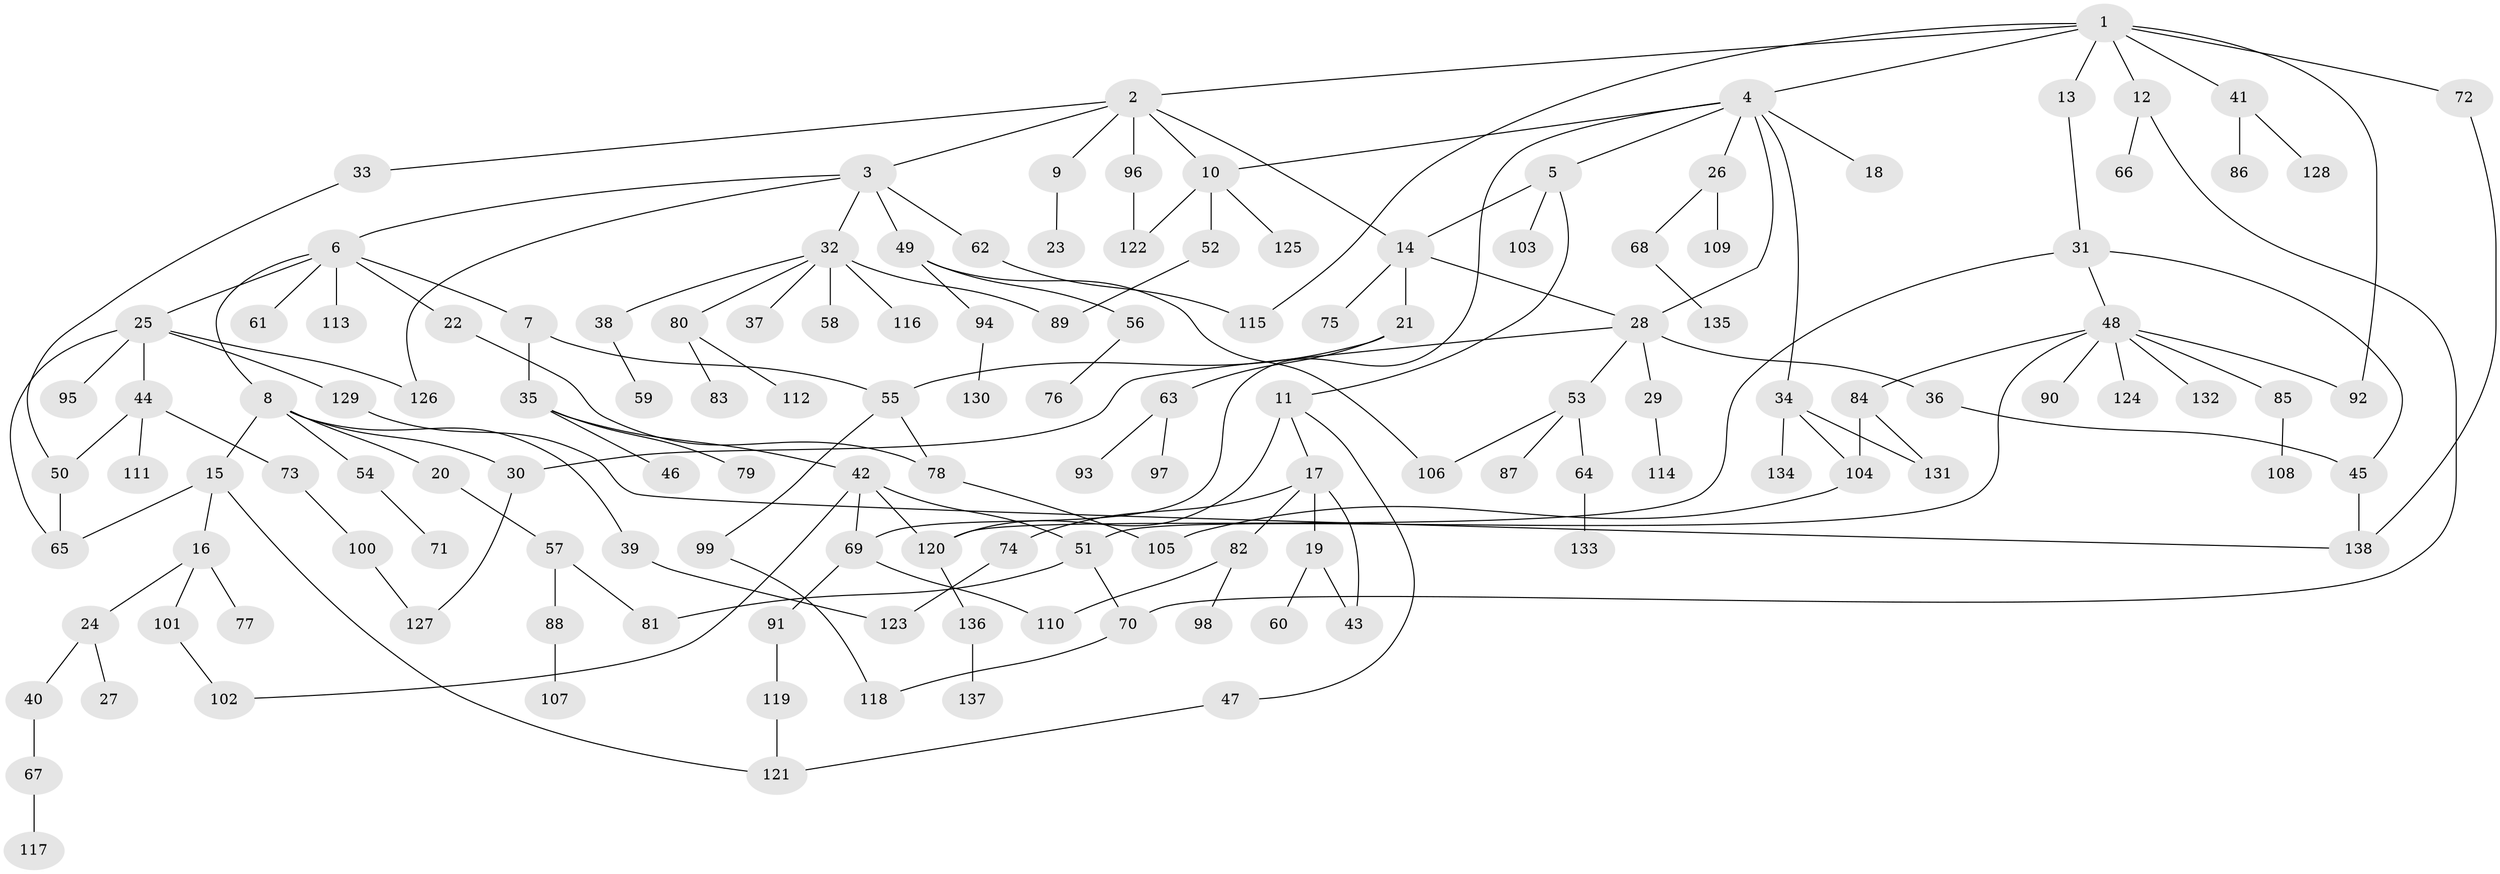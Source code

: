 // coarse degree distribution, {3: 0.0975609756097561, 1: 0.6585365853658537, 2: 0.0975609756097561, 9: 0.024390243902439025, 7: 0.024390243902439025, 10: 0.024390243902439025, 6: 0.024390243902439025, 4: 0.024390243902439025, 15: 0.024390243902439025}
// Generated by graph-tools (version 1.1) at 2025/46/03/04/25 21:46:07]
// undirected, 138 vertices, 172 edges
graph export_dot {
graph [start="1"]
  node [color=gray90,style=filled];
  1;
  2;
  3;
  4;
  5;
  6;
  7;
  8;
  9;
  10;
  11;
  12;
  13;
  14;
  15;
  16;
  17;
  18;
  19;
  20;
  21;
  22;
  23;
  24;
  25;
  26;
  27;
  28;
  29;
  30;
  31;
  32;
  33;
  34;
  35;
  36;
  37;
  38;
  39;
  40;
  41;
  42;
  43;
  44;
  45;
  46;
  47;
  48;
  49;
  50;
  51;
  52;
  53;
  54;
  55;
  56;
  57;
  58;
  59;
  60;
  61;
  62;
  63;
  64;
  65;
  66;
  67;
  68;
  69;
  70;
  71;
  72;
  73;
  74;
  75;
  76;
  77;
  78;
  79;
  80;
  81;
  82;
  83;
  84;
  85;
  86;
  87;
  88;
  89;
  90;
  91;
  92;
  93;
  94;
  95;
  96;
  97;
  98;
  99;
  100;
  101;
  102;
  103;
  104;
  105;
  106;
  107;
  108;
  109;
  110;
  111;
  112;
  113;
  114;
  115;
  116;
  117;
  118;
  119;
  120;
  121;
  122;
  123;
  124;
  125;
  126;
  127;
  128;
  129;
  130;
  131;
  132;
  133;
  134;
  135;
  136;
  137;
  138;
  1 -- 2;
  1 -- 4;
  1 -- 12;
  1 -- 13;
  1 -- 41;
  1 -- 72;
  1 -- 92;
  1 -- 115;
  2 -- 3;
  2 -- 9;
  2 -- 14;
  2 -- 33;
  2 -- 96;
  2 -- 10;
  3 -- 6;
  3 -- 32;
  3 -- 49;
  3 -- 62;
  3 -- 126;
  4 -- 5;
  4 -- 10;
  4 -- 18;
  4 -- 26;
  4 -- 34;
  4 -- 69;
  4 -- 28;
  5 -- 11;
  5 -- 103;
  5 -- 14;
  6 -- 7;
  6 -- 8;
  6 -- 22;
  6 -- 25;
  6 -- 61;
  6 -- 113;
  7 -- 35;
  7 -- 55;
  8 -- 15;
  8 -- 20;
  8 -- 39;
  8 -- 54;
  8 -- 30;
  9 -- 23;
  10 -- 52;
  10 -- 122;
  10 -- 125;
  11 -- 17;
  11 -- 47;
  11 -- 120;
  12 -- 66;
  12 -- 70;
  13 -- 31;
  14 -- 21;
  14 -- 28;
  14 -- 75;
  15 -- 16;
  15 -- 121;
  15 -- 65;
  16 -- 24;
  16 -- 77;
  16 -- 101;
  17 -- 19;
  17 -- 43;
  17 -- 74;
  17 -- 82;
  19 -- 60;
  19 -- 43;
  20 -- 57;
  21 -- 63;
  21 -- 55;
  22 -- 78;
  24 -- 27;
  24 -- 40;
  25 -- 44;
  25 -- 95;
  25 -- 129;
  25 -- 126;
  25 -- 65;
  26 -- 68;
  26 -- 109;
  28 -- 29;
  28 -- 30;
  28 -- 36;
  28 -- 53;
  29 -- 114;
  30 -- 127;
  31 -- 48;
  31 -- 45;
  31 -- 120;
  32 -- 37;
  32 -- 38;
  32 -- 58;
  32 -- 80;
  32 -- 89;
  32 -- 116;
  33 -- 50;
  34 -- 104;
  34 -- 134;
  34 -- 131;
  35 -- 42;
  35 -- 46;
  35 -- 79;
  36 -- 45;
  38 -- 59;
  39 -- 123;
  40 -- 67;
  41 -- 86;
  41 -- 128;
  42 -- 102;
  42 -- 69;
  42 -- 120;
  42 -- 51;
  44 -- 50;
  44 -- 73;
  44 -- 111;
  45 -- 138;
  47 -- 121;
  48 -- 51;
  48 -- 84;
  48 -- 85;
  48 -- 90;
  48 -- 92;
  48 -- 124;
  48 -- 132;
  49 -- 56;
  49 -- 94;
  49 -- 106;
  50 -- 65;
  51 -- 81;
  51 -- 70;
  52 -- 89;
  53 -- 64;
  53 -- 87;
  53 -- 106;
  54 -- 71;
  55 -- 78;
  55 -- 99;
  56 -- 76;
  57 -- 88;
  57 -- 81;
  62 -- 115;
  63 -- 93;
  63 -- 97;
  64 -- 133;
  67 -- 117;
  68 -- 135;
  69 -- 91;
  69 -- 110;
  70 -- 118;
  72 -- 138;
  73 -- 100;
  74 -- 123;
  78 -- 105;
  80 -- 83;
  80 -- 112;
  82 -- 98;
  82 -- 110;
  84 -- 131;
  84 -- 104;
  85 -- 108;
  88 -- 107;
  91 -- 119;
  94 -- 130;
  96 -- 122;
  99 -- 118;
  100 -- 127;
  101 -- 102;
  104 -- 105;
  119 -- 121;
  120 -- 136;
  129 -- 138;
  136 -- 137;
}
